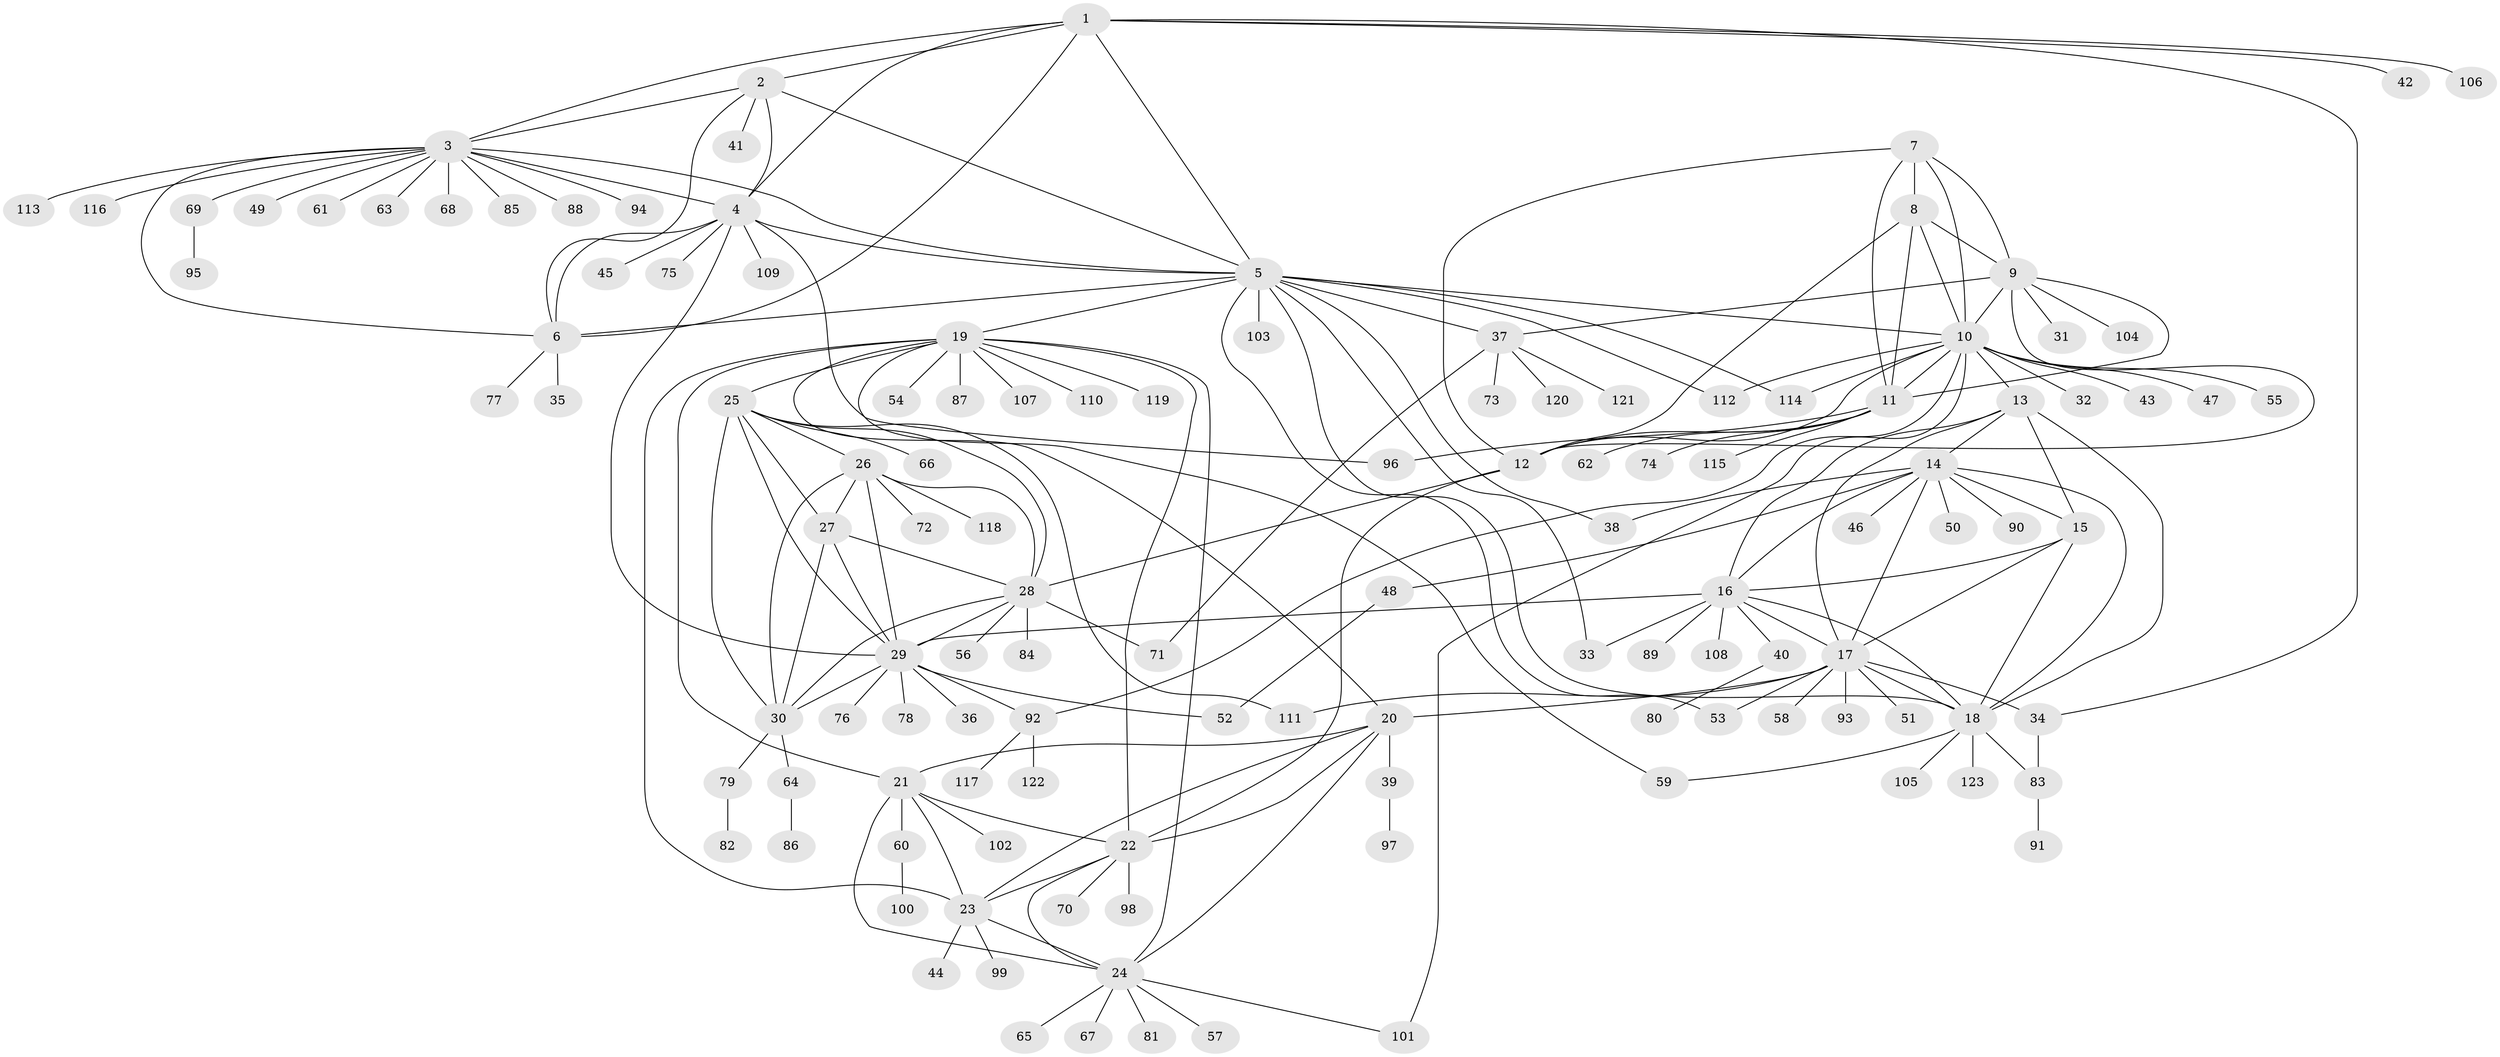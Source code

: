 // coarse degree distribution, {7: 0.04597701149425287, 5: 0.011494252873563218, 14: 0.011494252873563218, 9: 0.011494252873563218, 13: 0.011494252873563218, 6: 0.06896551724137931, 16: 0.011494252873563218, 19: 0.011494252873563218, 12: 0.011494252873563218, 10: 0.022988505747126436, 4: 0.022988505747126436, 1: 0.5632183908045977, 2: 0.1839080459770115, 3: 0.011494252873563218}
// Generated by graph-tools (version 1.1) at 2025/52/03/04/25 22:52:17]
// undirected, 123 vertices, 193 edges
graph export_dot {
  node [color=gray90,style=filled];
  1;
  2;
  3;
  4;
  5;
  6;
  7;
  8;
  9;
  10;
  11;
  12;
  13;
  14;
  15;
  16;
  17;
  18;
  19;
  20;
  21;
  22;
  23;
  24;
  25;
  26;
  27;
  28;
  29;
  30;
  31;
  32;
  33;
  34;
  35;
  36;
  37;
  38;
  39;
  40;
  41;
  42;
  43;
  44;
  45;
  46;
  47;
  48;
  49;
  50;
  51;
  52;
  53;
  54;
  55;
  56;
  57;
  58;
  59;
  60;
  61;
  62;
  63;
  64;
  65;
  66;
  67;
  68;
  69;
  70;
  71;
  72;
  73;
  74;
  75;
  76;
  77;
  78;
  79;
  80;
  81;
  82;
  83;
  84;
  85;
  86;
  87;
  88;
  89;
  90;
  91;
  92;
  93;
  94;
  95;
  96;
  97;
  98;
  99;
  100;
  101;
  102;
  103;
  104;
  105;
  106;
  107;
  108;
  109;
  110;
  111;
  112;
  113;
  114;
  115;
  116;
  117;
  118;
  119;
  120;
  121;
  122;
  123;
  1 -- 2;
  1 -- 3;
  1 -- 4;
  1 -- 5;
  1 -- 6;
  1 -- 34;
  1 -- 42;
  1 -- 106;
  2 -- 3;
  2 -- 4;
  2 -- 5;
  2 -- 6;
  2 -- 41;
  3 -- 4;
  3 -- 5;
  3 -- 6;
  3 -- 49;
  3 -- 61;
  3 -- 63;
  3 -- 68;
  3 -- 69;
  3 -- 85;
  3 -- 88;
  3 -- 94;
  3 -- 113;
  3 -- 116;
  4 -- 5;
  4 -- 6;
  4 -- 29;
  4 -- 45;
  4 -- 75;
  4 -- 96;
  4 -- 109;
  5 -- 6;
  5 -- 10;
  5 -- 18;
  5 -- 19;
  5 -- 33;
  5 -- 37;
  5 -- 38;
  5 -- 53;
  5 -- 103;
  5 -- 112;
  5 -- 114;
  6 -- 35;
  6 -- 77;
  7 -- 8;
  7 -- 9;
  7 -- 10;
  7 -- 11;
  7 -- 12;
  8 -- 9;
  8 -- 10;
  8 -- 11;
  8 -- 12;
  9 -- 10;
  9 -- 11;
  9 -- 12;
  9 -- 31;
  9 -- 37;
  9 -- 104;
  10 -- 11;
  10 -- 12;
  10 -- 13;
  10 -- 32;
  10 -- 43;
  10 -- 47;
  10 -- 55;
  10 -- 92;
  10 -- 101;
  10 -- 112;
  10 -- 114;
  11 -- 12;
  11 -- 62;
  11 -- 74;
  11 -- 96;
  11 -- 115;
  12 -- 22;
  12 -- 28;
  13 -- 14;
  13 -- 15;
  13 -- 16;
  13 -- 17;
  13 -- 18;
  14 -- 15;
  14 -- 16;
  14 -- 17;
  14 -- 18;
  14 -- 38;
  14 -- 46;
  14 -- 48;
  14 -- 50;
  14 -- 90;
  15 -- 16;
  15 -- 17;
  15 -- 18;
  16 -- 17;
  16 -- 18;
  16 -- 29;
  16 -- 33;
  16 -- 40;
  16 -- 89;
  16 -- 108;
  17 -- 18;
  17 -- 20;
  17 -- 34;
  17 -- 51;
  17 -- 53;
  17 -- 58;
  17 -- 93;
  17 -- 111;
  18 -- 59;
  18 -- 83;
  18 -- 105;
  18 -- 123;
  19 -- 20;
  19 -- 21;
  19 -- 22;
  19 -- 23;
  19 -- 24;
  19 -- 25;
  19 -- 54;
  19 -- 59;
  19 -- 87;
  19 -- 107;
  19 -- 110;
  19 -- 119;
  20 -- 21;
  20 -- 22;
  20 -- 23;
  20 -- 24;
  20 -- 39;
  21 -- 22;
  21 -- 23;
  21 -- 24;
  21 -- 60;
  21 -- 102;
  22 -- 23;
  22 -- 24;
  22 -- 70;
  22 -- 98;
  23 -- 24;
  23 -- 44;
  23 -- 99;
  24 -- 57;
  24 -- 65;
  24 -- 67;
  24 -- 81;
  24 -- 101;
  25 -- 26;
  25 -- 27;
  25 -- 28;
  25 -- 29;
  25 -- 30;
  25 -- 66;
  25 -- 111;
  26 -- 27;
  26 -- 28;
  26 -- 29;
  26 -- 30;
  26 -- 72;
  26 -- 118;
  27 -- 28;
  27 -- 29;
  27 -- 30;
  28 -- 29;
  28 -- 30;
  28 -- 56;
  28 -- 71;
  28 -- 84;
  29 -- 30;
  29 -- 36;
  29 -- 52;
  29 -- 76;
  29 -- 78;
  29 -- 92;
  30 -- 64;
  30 -- 79;
  34 -- 83;
  37 -- 71;
  37 -- 73;
  37 -- 120;
  37 -- 121;
  39 -- 97;
  40 -- 80;
  48 -- 52;
  60 -- 100;
  64 -- 86;
  69 -- 95;
  79 -- 82;
  83 -- 91;
  92 -- 117;
  92 -- 122;
}
